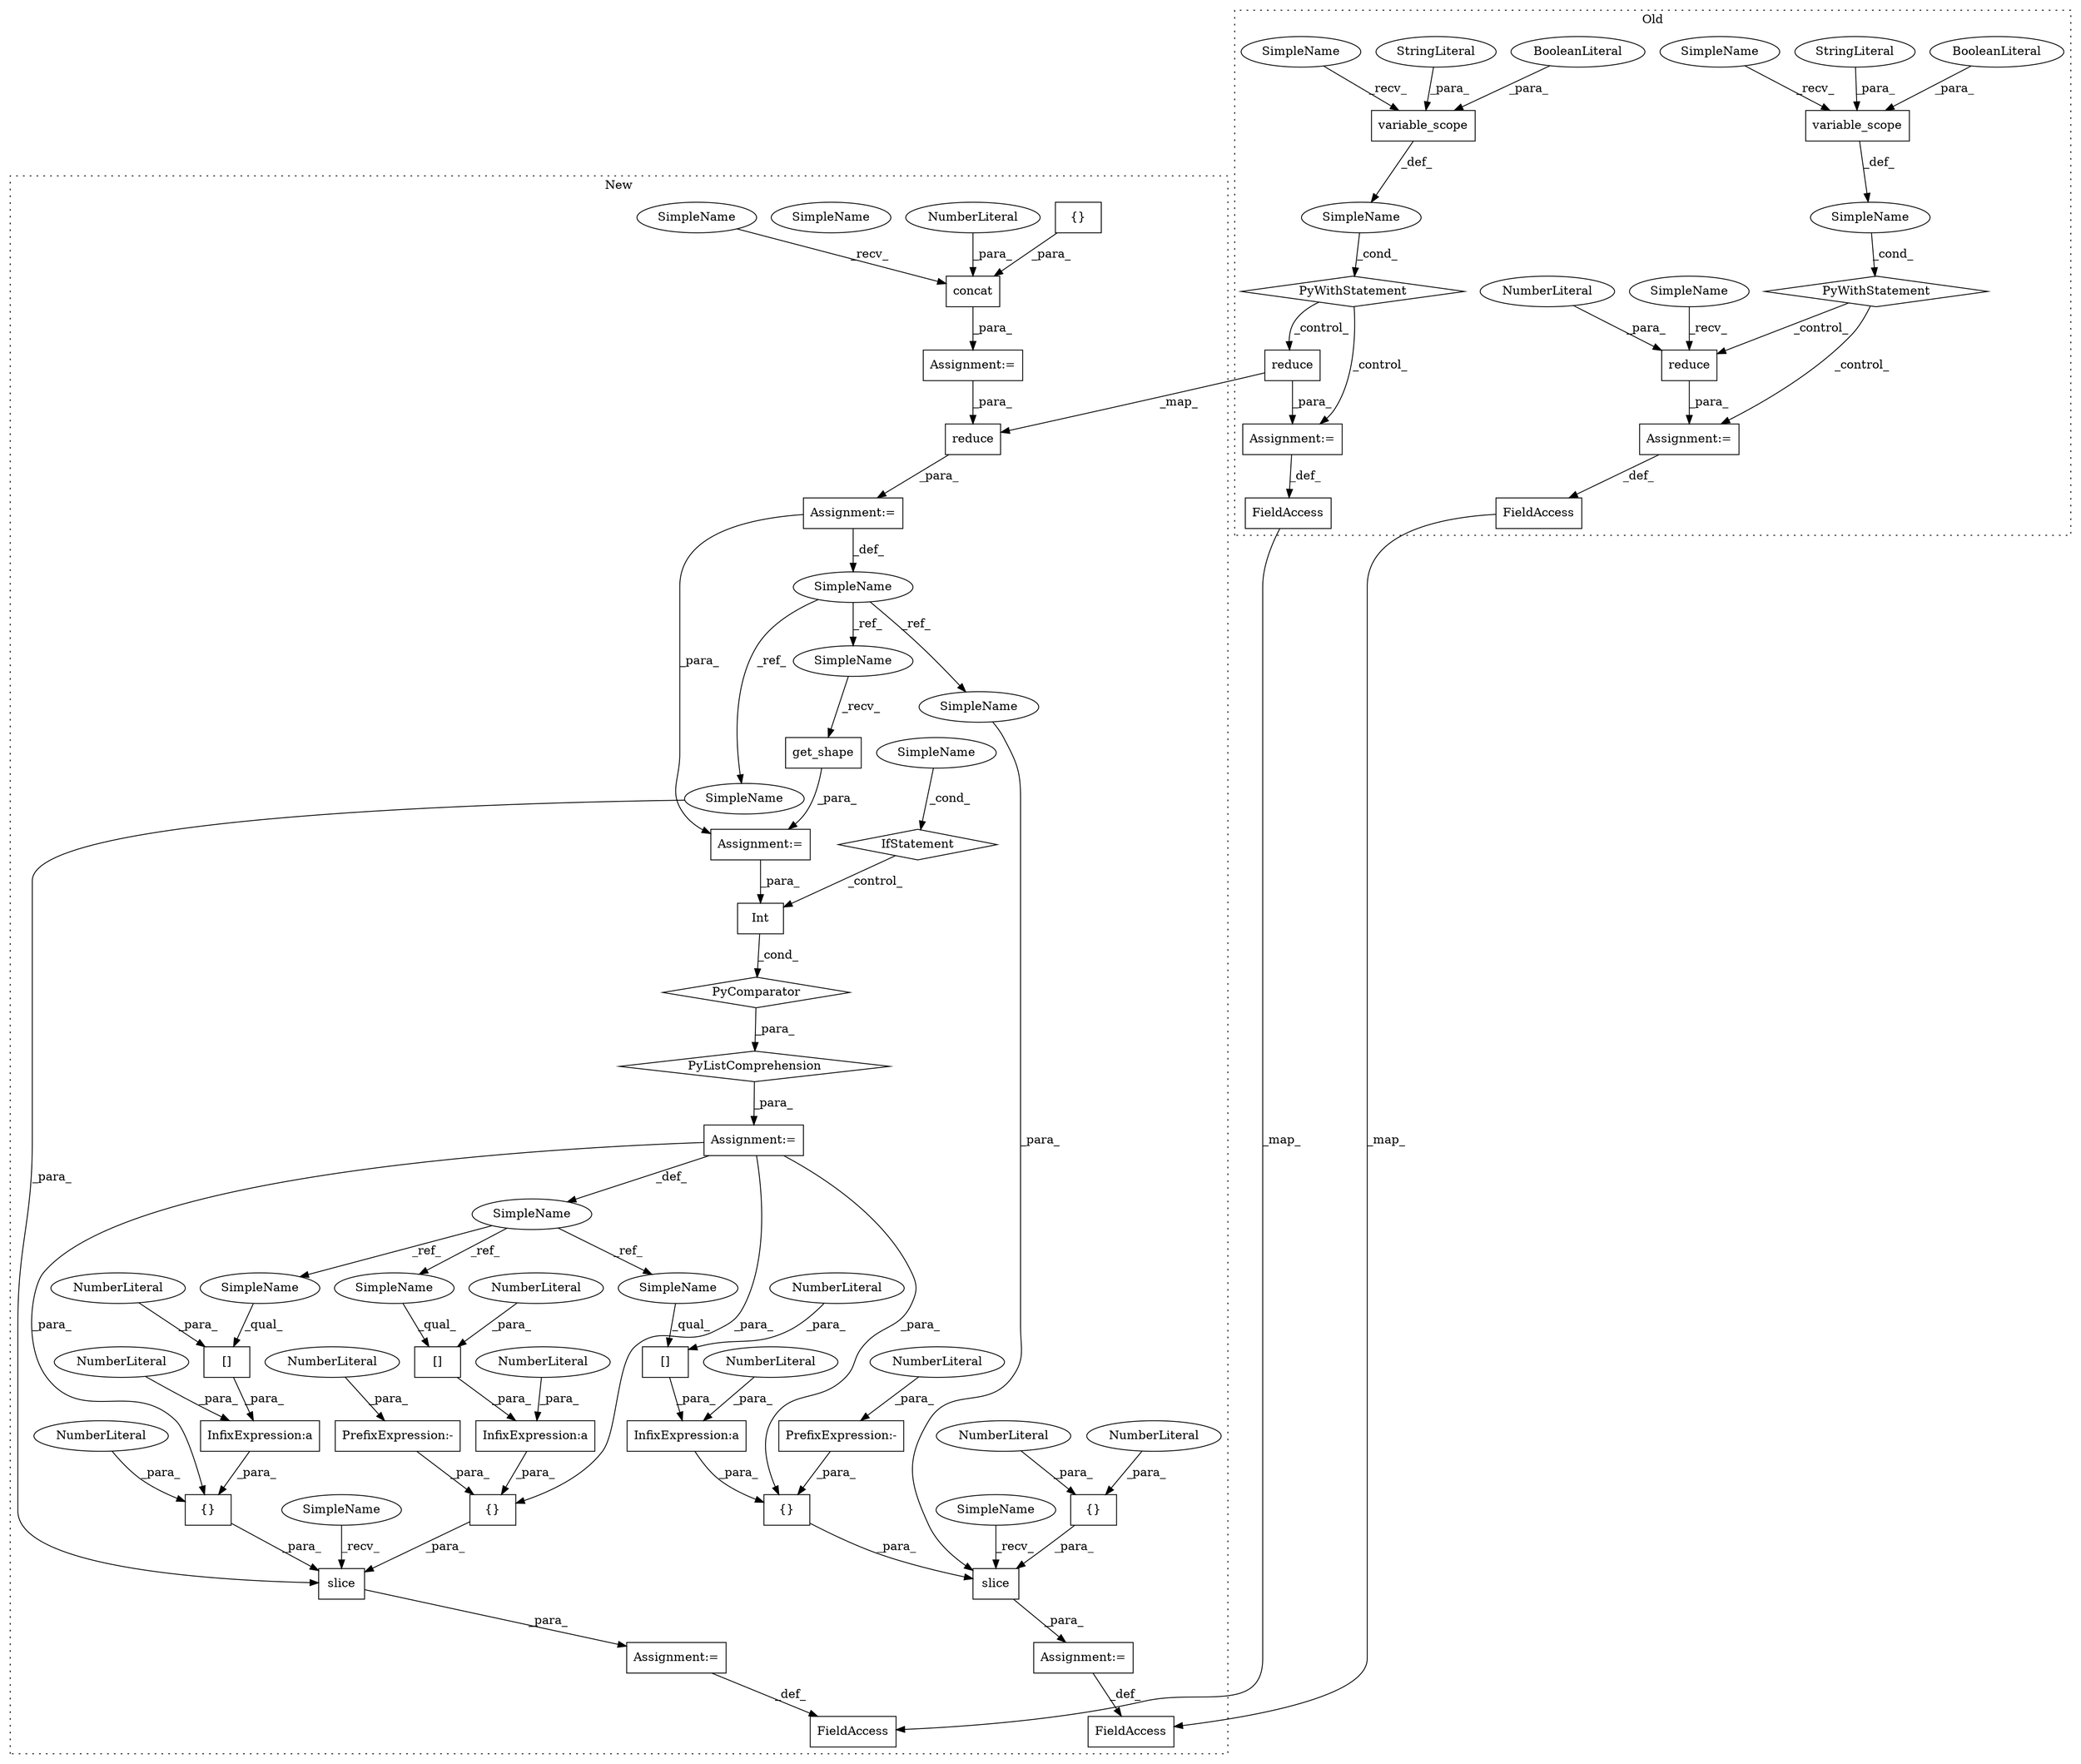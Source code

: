 digraph G {
subgraph cluster0 {
1 [label="reduce" a="32" s="967,982" l="7,1" shape="box"];
8 [label="NumberLiteral" a="34" s="981" l="1" shape="ellipse"];
11 [label="SimpleName" a="42" s="" l="" shape="ellipse"];
12 [label="PyWithStatement" a="104" s="890,943" l="10,2" shape="diamond"];
33 [label="variable_scope" a="32" s="911,942" l="15,1" shape="box"];
34 [label="reduce" a="32" s="1071,1086" l="7,1" shape="box"];
36 [label="SimpleName" a="42" s="" l="" shape="ellipse"];
37 [label="PyWithStatement" a="104" s="995,1047" l="10,2" shape="diamond"];
38 [label="variable_scope" a="32" s="1016,1046" l="15,1" shape="box"];
40 [label="BooleanLiteral" a="9" s="1042" l="4" shape="ellipse"];
41 [label="BooleanLiteral" a="9" s="937" l="5" shape="ellipse"];
47 [label="StringLiteral" a="45" s="926" l="10" shape="ellipse"];
49 [label="Assignment:=" a="7" s="1063" l="1" shape="box"];
50 [label="StringLiteral" a="45" s="1031" l="10" shape="ellipse"];
51 [label="Assignment:=" a="7" s="959" l="1" shape="box"];
60 [label="FieldAccess" a="22" s="1378" l="21" shape="box"];
61 [label="FieldAccess" a="22" s="1436" l="21" shape="box"];
67 [label="SimpleName" a="42" s="900" l="10" shape="ellipse"];
68 [label="SimpleName" a="42" s="1005" l="10" shape="ellipse"];
75 [label="SimpleName" a="42" s="960" l="6" shape="ellipse"];
label = "Old";
style="dotted";
}
subgraph cluster1 {
2 [label="slice" a="32" s="1135,1184" l="6,1" shape="box"];
3 [label="InfixExpression:a" a="27" s="1175" l="3" shape="box"];
4 [label="{}" a="4" s="947,961" l="1,1" shape="box"];
5 [label="InfixExpression:a" a="27" s="1234" l="3" shape="box"];
6 [label="NumberLiteral" a="34" s="1178" l="1" shape="ellipse"];
7 [label="NumberLiteral" a="34" s="1237" l="1" shape="ellipse"];
9 [label="Assignment:=" a="7" s="1197" l="1" shape="box"];
10 [label="Assignment:=" a="7" s="1123" l="1" shape="box"];
13 [label="InfixExpression:a" a="27" s="1258" l="3" shape="box"];
14 [label="{}" a="4" s="1154,1158" l="1,1" shape="box"];
15 [label="NumberLiteral" a="34" s="1157" l="1" shape="ellipse"];
16 [label="{}" a="4" s="1169,1183" l="1,1" shape="box"];
17 [label="[]" a="2" s="1254,1257" l="2,1" shape="box"];
18 [label="{}" a="4" s="1228,1241" l="1,1" shape="box"];
19 [label="NumberLiteral" a="34" s="1240" l="1" shape="ellipse"];
20 [label="NumberLiteral" a="34" s="1256" l="1" shape="ellipse"];
21 [label="[]" a="2" s="1171,1174" l="2,1" shape="box"];
22 [label="NumberLiteral" a="34" s="1261" l="1" shape="ellipse"];
23 [label="NumberLiteral" a="34" s="1173" l="1" shape="ellipse"];
24 [label="NumberLiteral" a="34" s="1155" l="1" shape="ellipse"];
25 [label="[]" a="2" s="1230,1233" l="2,1" shape="box"];
26 [label="NumberLiteral" a="34" s="1232" l="1" shape="ellipse"];
27 [label="{}" a="4" s="1252,1266" l="1,1" shape="box"];
28 [label="SimpleName" a="42" s="1001" l="1" shape="ellipse"];
29 [label="concat" a="32" s="931,964" l="7,1" shape="box"];
30 [label="NumberLiteral" a="34" s="963" l="1" shape="ellipse"];
31 [label="get_shape" a="32" s="1089" l="11" shape="box"];
32 [label="PyComparator" a="113" s="1078" l="31" shape="diamond"];
35 [label="reduce" a="32" s="982,994" l="7,1" shape="box"];
39 [label="slice" a="32" s="1209,1267" l="6,1" shape="box"];
42 [label="SimpleName" a="42" s="971" l="3" shape="ellipse"];
43 [label="Assignment:=" a="7" s="1078" l="31" shape="box"];
44 [label="PrefixExpression:-" a="38" s="1264" l="1" shape="box"];
45 [label="NumberLiteral" a="34" s="1265" l="1" shape="ellipse"];
46 [label="Assignment:=" a="7" s="1002" l="12" shape="box"];
48 [label="Assignment:=" a="7" s="974" l="1" shape="box"];
52 [label="Assignment:=" a="7" s="919" l="1" shape="box"];
53 [label="PyListComprehension" a="109" s="1014" l="103" shape="diamond"];
54 [label="PrefixExpression:-" a="38" s="1181" l="1" shape="box"];
55 [label="NumberLiteral" a="34" s="1182" l="1" shape="ellipse"];
56 [label="Int" a="32" s="1014,1019" l="4,1" shape="box"];
57 [label="SimpleName" a="42" s="1104" l="5" shape="ellipse"];
58 [label="IfStatement" a="25" s="1078" l="31" shape="diamond"];
59 [label="FieldAccess" a="22" s="1553" l="21" shape="box"];
62 [label="FieldAccess" a="22" s="1611" l="21" shape="box"];
63 [label="SimpleName" a="42" s="1104" l="5" shape="ellipse"];
64 [label="SimpleName" a="42" s="1124" l="10" shape="ellipse"];
65 [label="SimpleName" a="42" s="920" l="10" shape="ellipse"];
66 [label="SimpleName" a="42" s="1198" l="10" shape="ellipse"];
69 [label="SimpleName" a="42" s="1171" l="1" shape="ellipse"];
70 [label="SimpleName" a="42" s="1230" l="1" shape="ellipse"];
71 [label="SimpleName" a="42" s="1254" l="1" shape="ellipse"];
72 [label="SimpleName" a="42" s="1141" l="3" shape="ellipse"];
73 [label="SimpleName" a="42" s="1215" l="3" shape="ellipse"];
74 [label="SimpleName" a="42" s="1085" l="3" shape="ellipse"];
label = "New";
style="dotted";
}
1 -> 51 [label="_para_"];
2 -> 10 [label="_para_"];
3 -> 16 [label="_para_"];
4 -> 29 [label="_para_"];
5 -> 18 [label="_para_"];
6 -> 3 [label="_para_"];
7 -> 5 [label="_para_"];
8 -> 1 [label="_para_"];
9 -> 59 [label="_def_"];
10 -> 62 [label="_def_"];
11 -> 12 [label="_cond_"];
12 -> 51 [label="_control_"];
12 -> 1 [label="_control_"];
13 -> 27 [label="_para_"];
14 -> 2 [label="_para_"];
15 -> 14 [label="_para_"];
16 -> 2 [label="_para_"];
17 -> 13 [label="_para_"];
18 -> 39 [label="_para_"];
19 -> 18 [label="_para_"];
20 -> 17 [label="_para_"];
21 -> 3 [label="_para_"];
22 -> 13 [label="_para_"];
23 -> 21 [label="_para_"];
24 -> 14 [label="_para_"];
25 -> 5 [label="_para_"];
26 -> 25 [label="_para_"];
27 -> 39 [label="_para_"];
28 -> 70 [label="_ref_"];
28 -> 69 [label="_ref_"];
28 -> 71 [label="_ref_"];
29 -> 52 [label="_para_"];
30 -> 29 [label="_para_"];
31 -> 43 [label="_para_"];
32 -> 53 [label="_para_"];
33 -> 11 [label="_def_"];
34 -> 49 [label="_para_"];
34 -> 35 [label="_map_"];
35 -> 48 [label="_para_"];
36 -> 37 [label="_cond_"];
37 -> 34 [label="_control_"];
37 -> 49 [label="_control_"];
38 -> 36 [label="_def_"];
39 -> 9 [label="_para_"];
40 -> 38 [label="_para_"];
41 -> 33 [label="_para_"];
42 -> 72 [label="_ref_"];
42 -> 73 [label="_ref_"];
42 -> 74 [label="_ref_"];
43 -> 56 [label="_para_"];
44 -> 27 [label="_para_"];
45 -> 44 [label="_para_"];
46 -> 18 [label="_para_"];
46 -> 27 [label="_para_"];
46 -> 16 [label="_para_"];
46 -> 28 [label="_def_"];
47 -> 33 [label="_para_"];
48 -> 42 [label="_def_"];
48 -> 43 [label="_para_"];
49 -> 60 [label="_def_"];
50 -> 38 [label="_para_"];
51 -> 61 [label="_def_"];
52 -> 35 [label="_para_"];
53 -> 46 [label="_para_"];
54 -> 16 [label="_para_"];
55 -> 54 [label="_para_"];
56 -> 32 [label="_cond_"];
58 -> 56 [label="_control_"];
60 -> 59 [label="_map_"];
61 -> 62 [label="_map_"];
63 -> 58 [label="_cond_"];
64 -> 2 [label="_recv_"];
65 -> 29 [label="_recv_"];
66 -> 39 [label="_recv_"];
67 -> 33 [label="_recv_"];
68 -> 38 [label="_recv_"];
69 -> 21 [label="_qual_"];
70 -> 25 [label="_qual_"];
71 -> 17 [label="_qual_"];
72 -> 2 [label="_para_"];
73 -> 39 [label="_para_"];
74 -> 31 [label="_recv_"];
75 -> 1 [label="_recv_"];
}